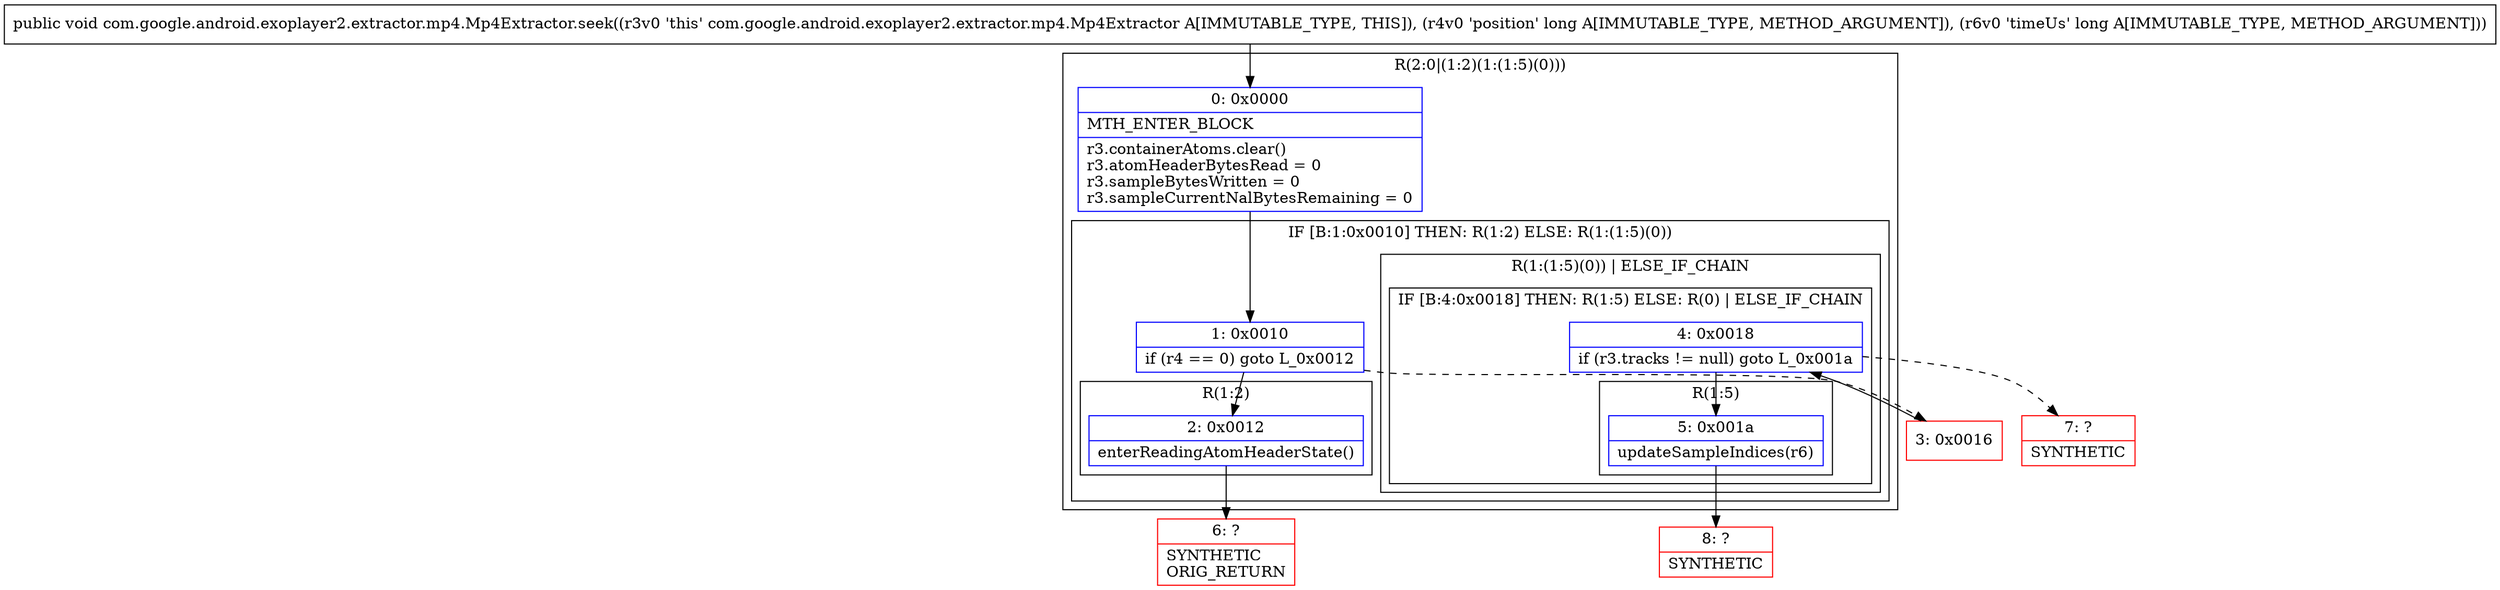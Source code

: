 digraph "CFG forcom.google.android.exoplayer2.extractor.mp4.Mp4Extractor.seek(JJ)V" {
subgraph cluster_Region_318917472 {
label = "R(2:0|(1:2)(1:(1:5)(0)))";
node [shape=record,color=blue];
Node_0 [shape=record,label="{0\:\ 0x0000|MTH_ENTER_BLOCK\l|r3.containerAtoms.clear()\lr3.atomHeaderBytesRead = 0\lr3.sampleBytesWritten = 0\lr3.sampleCurrentNalBytesRemaining = 0\l}"];
subgraph cluster_IfRegion_1659589541 {
label = "IF [B:1:0x0010] THEN: R(1:2) ELSE: R(1:(1:5)(0))";
node [shape=record,color=blue];
Node_1 [shape=record,label="{1\:\ 0x0010|if (r4 == 0) goto L_0x0012\l}"];
subgraph cluster_Region_1708125167 {
label = "R(1:2)";
node [shape=record,color=blue];
Node_2 [shape=record,label="{2\:\ 0x0012|enterReadingAtomHeaderState()\l}"];
}
subgraph cluster_Region_1064559586 {
label = "R(1:(1:5)(0)) | ELSE_IF_CHAIN\l";
node [shape=record,color=blue];
subgraph cluster_IfRegion_1051457063 {
label = "IF [B:4:0x0018] THEN: R(1:5) ELSE: R(0) | ELSE_IF_CHAIN\l";
node [shape=record,color=blue];
Node_4 [shape=record,label="{4\:\ 0x0018|if (r3.tracks != null) goto L_0x001a\l}"];
subgraph cluster_Region_115731500 {
label = "R(1:5)";
node [shape=record,color=blue];
Node_5 [shape=record,label="{5\:\ 0x001a|updateSampleIndices(r6)\l}"];
}
subgraph cluster_Region_477101964 {
label = "R(0)";
node [shape=record,color=blue];
}
}
}
}
}
Node_3 [shape=record,color=red,label="{3\:\ 0x0016}"];
Node_6 [shape=record,color=red,label="{6\:\ ?|SYNTHETIC\lORIG_RETURN\l}"];
Node_7 [shape=record,color=red,label="{7\:\ ?|SYNTHETIC\l}"];
Node_8 [shape=record,color=red,label="{8\:\ ?|SYNTHETIC\l}"];
MethodNode[shape=record,label="{public void com.google.android.exoplayer2.extractor.mp4.Mp4Extractor.seek((r3v0 'this' com.google.android.exoplayer2.extractor.mp4.Mp4Extractor A[IMMUTABLE_TYPE, THIS]), (r4v0 'position' long A[IMMUTABLE_TYPE, METHOD_ARGUMENT]), (r6v0 'timeUs' long A[IMMUTABLE_TYPE, METHOD_ARGUMENT])) }"];
MethodNode -> Node_0;
Node_0 -> Node_1;
Node_1 -> Node_2;
Node_1 -> Node_3[style=dashed];
Node_2 -> Node_6;
Node_4 -> Node_5;
Node_4 -> Node_7[style=dashed];
Node_5 -> Node_8;
Node_3 -> Node_4;
}

